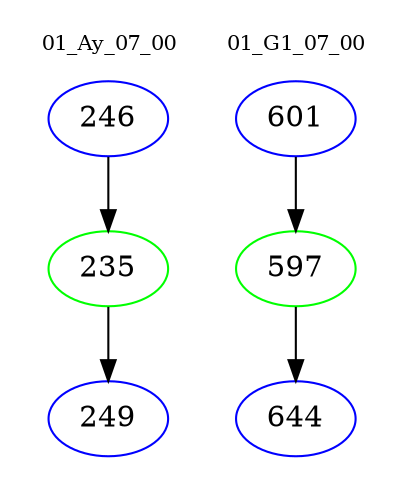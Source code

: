 digraph{
subgraph cluster_0 {
color = white
label = "01_Ay_07_00";
fontsize=10;
T0_246 [label="246", color="blue"]
T0_246 -> T0_235 [color="black"]
T0_235 [label="235", color="green"]
T0_235 -> T0_249 [color="black"]
T0_249 [label="249", color="blue"]
}
subgraph cluster_1 {
color = white
label = "01_G1_07_00";
fontsize=10;
T1_601 [label="601", color="blue"]
T1_601 -> T1_597 [color="black"]
T1_597 [label="597", color="green"]
T1_597 -> T1_644 [color="black"]
T1_644 [label="644", color="blue"]
}
}
